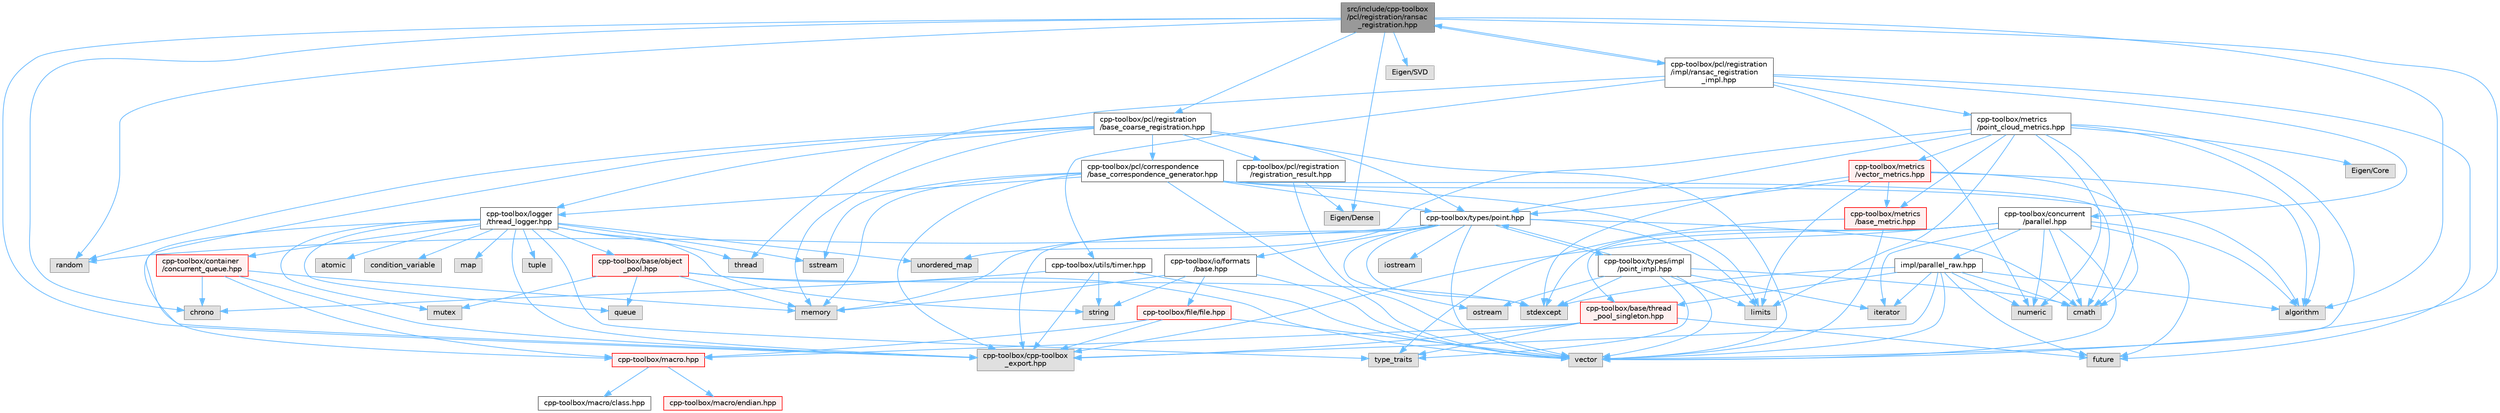 digraph "src/include/cpp-toolbox/pcl/registration/ransac_registration.hpp"
{
 // LATEX_PDF_SIZE
  bgcolor="transparent";
  edge [fontname=Helvetica,fontsize=10,labelfontname=Helvetica,labelfontsize=10];
  node [fontname=Helvetica,fontsize=10,shape=box,height=0.2,width=0.4];
  Node1 [id="Node000001",label="src/include/cpp-toolbox\l/pcl/registration/ransac\l_registration.hpp",height=0.2,width=0.4,color="gray40", fillcolor="grey60", style="filled", fontcolor="black",tooltip=" "];
  Node1 -> Node2 [id="edge1_Node000001_Node000002",color="steelblue1",style="solid",tooltip=" "];
  Node2 [id="Node000002",label="algorithm",height=0.2,width=0.4,color="grey60", fillcolor="#E0E0E0", style="filled",tooltip=" "];
  Node1 -> Node3 [id="edge2_Node000001_Node000003",color="steelblue1",style="solid",tooltip=" "];
  Node3 [id="Node000003",label="chrono",height=0.2,width=0.4,color="grey60", fillcolor="#E0E0E0", style="filled",tooltip=" "];
  Node1 -> Node4 [id="edge3_Node000001_Node000004",color="steelblue1",style="solid",tooltip=" "];
  Node4 [id="Node000004",label="random",height=0.2,width=0.4,color="grey60", fillcolor="#E0E0E0", style="filled",tooltip=" "];
  Node1 -> Node5 [id="edge4_Node000001_Node000005",color="steelblue1",style="solid",tooltip=" "];
  Node5 [id="Node000005",label="vector",height=0.2,width=0.4,color="grey60", fillcolor="#E0E0E0", style="filled",tooltip=" "];
  Node1 -> Node6 [id="edge5_Node000001_Node000006",color="steelblue1",style="solid",tooltip=" "];
  Node6 [id="Node000006",label="Eigen/Dense",height=0.2,width=0.4,color="grey60", fillcolor="#E0E0E0", style="filled",tooltip=" "];
  Node1 -> Node7 [id="edge6_Node000001_Node000007",color="steelblue1",style="solid",tooltip=" "];
  Node7 [id="Node000007",label="Eigen/SVD",height=0.2,width=0.4,color="grey60", fillcolor="#E0E0E0", style="filled",tooltip=" "];
  Node1 -> Node8 [id="edge7_Node000001_Node000008",color="steelblue1",style="solid",tooltip=" "];
  Node8 [id="Node000008",label="cpp-toolbox/cpp-toolbox\l_export.hpp",height=0.2,width=0.4,color="grey60", fillcolor="#E0E0E0", style="filled",tooltip=" "];
  Node1 -> Node9 [id="edge8_Node000001_Node000009",color="steelblue1",style="solid",tooltip=" "];
  Node9 [id="Node000009",label="cpp-toolbox/pcl/registration\l/base_coarse_registration.hpp",height=0.2,width=0.4,color="grey40", fillcolor="white", style="filled",URL="$base__coarse__registration_8hpp.html",tooltip=" "];
  Node9 -> Node10 [id="edge9_Node000009_Node000010",color="steelblue1",style="solid",tooltip=" "];
  Node10 [id="Node000010",label="memory",height=0.2,width=0.4,color="grey60", fillcolor="#E0E0E0", style="filled",tooltip=" "];
  Node9 -> Node5 [id="edge10_Node000009_Node000005",color="steelblue1",style="solid",tooltip=" "];
  Node9 -> Node4 [id="edge11_Node000009_Node000004",color="steelblue1",style="solid",tooltip=" "];
  Node9 -> Node8 [id="edge12_Node000009_Node000008",color="steelblue1",style="solid",tooltip=" "];
  Node9 -> Node11 [id="edge13_Node000009_Node000011",color="steelblue1",style="solid",tooltip=" "];
  Node11 [id="Node000011",label="cpp-toolbox/pcl/correspondence\l/base_correspondence_generator.hpp",height=0.2,width=0.4,color="grey40", fillcolor="white", style="filled",URL="$base__correspondence__generator_8hpp.html",tooltip=" "];
  Node11 -> Node10 [id="edge14_Node000011_Node000010",color="steelblue1",style="solid",tooltip=" "];
  Node11 -> Node5 [id="edge15_Node000011_Node000005",color="steelblue1",style="solid",tooltip=" "];
  Node11 -> Node12 [id="edge16_Node000011_Node000012",color="steelblue1",style="solid",tooltip=" "];
  Node12 [id="Node000012",label="sstream",height=0.2,width=0.4,color="grey60", fillcolor="#E0E0E0", style="filled",tooltip=" "];
  Node11 -> Node2 [id="edge17_Node000011_Node000002",color="steelblue1",style="solid",tooltip=" "];
  Node11 -> Node13 [id="edge18_Node000011_Node000013",color="steelblue1",style="solid",tooltip=" "];
  Node13 [id="Node000013",label="limits",height=0.2,width=0.4,color="grey60", fillcolor="#E0E0E0", style="filled",tooltip=" "];
  Node11 -> Node14 [id="edge19_Node000011_Node000014",color="steelblue1",style="solid",tooltip=" "];
  Node14 [id="Node000014",label="cmath",height=0.2,width=0.4,color="grey60", fillcolor="#E0E0E0", style="filled",tooltip=" "];
  Node11 -> Node15 [id="edge20_Node000011_Node000015",color="steelblue1",style="solid",tooltip=" "];
  Node15 [id="Node000015",label="cpp-toolbox/types/point.hpp",height=0.2,width=0.4,color="grey40", fillcolor="white", style="filled",URL="$point_8hpp.html",tooltip=" "];
  Node15 -> Node14 [id="edge21_Node000015_Node000014",color="steelblue1",style="solid",tooltip=" "];
  Node15 -> Node16 [id="edge22_Node000015_Node000016",color="steelblue1",style="solid",tooltip=" "];
  Node16 [id="Node000016",label="iostream",height=0.2,width=0.4,color="grey60", fillcolor="#E0E0E0", style="filled",tooltip=" "];
  Node15 -> Node13 [id="edge23_Node000015_Node000013",color="steelblue1",style="solid",tooltip=" "];
  Node15 -> Node10 [id="edge24_Node000015_Node000010",color="steelblue1",style="solid",tooltip=" "];
  Node15 -> Node17 [id="edge25_Node000015_Node000017",color="steelblue1",style="solid",tooltip=" "];
  Node17 [id="Node000017",label="ostream",height=0.2,width=0.4,color="grey60", fillcolor="#E0E0E0", style="filled",tooltip=" "];
  Node15 -> Node4 [id="edge26_Node000015_Node000004",color="steelblue1",style="solid",tooltip=" "];
  Node15 -> Node18 [id="edge27_Node000015_Node000018",color="steelblue1",style="solid",tooltip=" "];
  Node18 [id="Node000018",label="stdexcept",height=0.2,width=0.4,color="grey60", fillcolor="#E0E0E0", style="filled",tooltip=" "];
  Node15 -> Node5 [id="edge28_Node000015_Node000005",color="steelblue1",style="solid",tooltip=" "];
  Node15 -> Node8 [id="edge29_Node000015_Node000008",color="steelblue1",style="solid",tooltip=" "];
  Node15 -> Node19 [id="edge30_Node000015_Node000019",color="steelblue1",style="solid",tooltip=" "];
  Node19 [id="Node000019",label="cpp-toolbox/io/formats\l/base.hpp",height=0.2,width=0.4,color="grey40", fillcolor="white", style="filled",URL="$io_2formats_2base_8hpp.html",tooltip=" "];
  Node19 -> Node10 [id="edge31_Node000019_Node000010",color="steelblue1",style="solid",tooltip=" "];
  Node19 -> Node20 [id="edge32_Node000019_Node000020",color="steelblue1",style="solid",tooltip=" "];
  Node20 [id="Node000020",label="string",height=0.2,width=0.4,color="grey60", fillcolor="#E0E0E0", style="filled",tooltip=" "];
  Node19 -> Node5 [id="edge33_Node000019_Node000005",color="steelblue1",style="solid",tooltip=" "];
  Node19 -> Node21 [id="edge34_Node000019_Node000021",color="steelblue1",style="solid",tooltip=" "];
  Node21 [id="Node000021",label="cpp-toolbox/file/file.hpp",height=0.2,width=0.4,color="red", fillcolor="#FFF0F0", style="filled",URL="$file_8hpp.html",tooltip=" "];
  Node21 -> Node5 [id="edge35_Node000021_Node000005",color="steelblue1",style="solid",tooltip=" "];
  Node21 -> Node8 [id="edge36_Node000021_Node000008",color="steelblue1",style="solid",tooltip=" "];
  Node21 -> Node24 [id="edge37_Node000021_Node000024",color="steelblue1",style="solid",tooltip=" "];
  Node24 [id="Node000024",label="cpp-toolbox/macro.hpp",height=0.2,width=0.4,color="red", fillcolor="#FFF0F0", style="filled",URL="$macro_8hpp.html",tooltip="通用的编译器、平台、架构检测和实用宏定义 / Common macros for compiler, platform, architecture detection and utility macro..."];
  Node24 -> Node25 [id="edge38_Node000024_Node000025",color="steelblue1",style="solid",tooltip=" "];
  Node25 [id="Node000025",label="cpp-toolbox/macro/class.hpp",height=0.2,width=0.4,color="grey40", fillcolor="white", style="filled",URL="$class_8hpp.html",tooltip=" "];
  Node24 -> Node26 [id="edge39_Node000024_Node000026",color="steelblue1",style="solid",tooltip=" "];
  Node26 [id="Node000026",label="cpp-toolbox/macro/endian.hpp",height=0.2,width=0.4,color="red", fillcolor="#FFF0F0", style="filled",URL="$endian_8hpp.html",tooltip=" "];
  Node15 -> Node29 [id="edge40_Node000015_Node000029",color="steelblue1",style="solid",tooltip=" "];
  Node29 [id="Node000029",label="cpp-toolbox/types/impl\l/point_impl.hpp",height=0.2,width=0.4,color="grey40", fillcolor="white", style="filled",URL="$point__impl_8hpp.html",tooltip=" "];
  Node29 -> Node14 [id="edge41_Node000029_Node000014",color="steelblue1",style="solid",tooltip=" "];
  Node29 -> Node30 [id="edge42_Node000029_Node000030",color="steelblue1",style="solid",tooltip=" "];
  Node30 [id="Node000030",label="iterator",height=0.2,width=0.4,color="grey60", fillcolor="#E0E0E0", style="filled",tooltip=" "];
  Node29 -> Node13 [id="edge43_Node000029_Node000013",color="steelblue1",style="solid",tooltip=" "];
  Node29 -> Node17 [id="edge44_Node000029_Node000017",color="steelblue1",style="solid",tooltip=" "];
  Node29 -> Node18 [id="edge45_Node000029_Node000018",color="steelblue1",style="solid",tooltip=" "];
  Node29 -> Node31 [id="edge46_Node000029_Node000031",color="steelblue1",style="solid",tooltip=" "];
  Node31 [id="Node000031",label="type_traits",height=0.2,width=0.4,color="grey60", fillcolor="#E0E0E0", style="filled",tooltip=" "];
  Node29 -> Node5 [id="edge47_Node000029_Node000005",color="steelblue1",style="solid",tooltip=" "];
  Node29 -> Node15 [id="edge48_Node000029_Node000015",color="steelblue1",style="solid",tooltip=" "];
  Node11 -> Node8 [id="edge49_Node000011_Node000008",color="steelblue1",style="solid",tooltip=" "];
  Node11 -> Node32 [id="edge50_Node000011_Node000032",color="steelblue1",style="solid",tooltip=" "];
  Node32 [id="Node000032",label="cpp-toolbox/logger\l/thread_logger.hpp",height=0.2,width=0.4,color="grey40", fillcolor="white", style="filled",URL="$thread__logger_8hpp.html",tooltip=" "];
  Node32 -> Node33 [id="edge51_Node000032_Node000033",color="steelblue1",style="solid",tooltip=" "];
  Node33 [id="Node000033",label="atomic",height=0.2,width=0.4,color="grey60", fillcolor="#E0E0E0", style="filled",tooltip=" "];
  Node32 -> Node34 [id="edge52_Node000032_Node000034",color="steelblue1",style="solid",tooltip=" "];
  Node34 [id="Node000034",label="condition_variable",height=0.2,width=0.4,color="grey60", fillcolor="#E0E0E0", style="filled",tooltip=" "];
  Node32 -> Node35 [id="edge53_Node000032_Node000035",color="steelblue1",style="solid",tooltip=" "];
  Node35 [id="Node000035",label="map",height=0.2,width=0.4,color="grey60", fillcolor="#E0E0E0", style="filled",tooltip=" "];
  Node32 -> Node36 [id="edge54_Node000032_Node000036",color="steelblue1",style="solid",tooltip=" "];
  Node36 [id="Node000036",label="mutex",height=0.2,width=0.4,color="grey60", fillcolor="#E0E0E0", style="filled",tooltip=" "];
  Node32 -> Node37 [id="edge55_Node000032_Node000037",color="steelblue1",style="solid",tooltip=" "];
  Node37 [id="Node000037",label="queue",height=0.2,width=0.4,color="grey60", fillcolor="#E0E0E0", style="filled",tooltip=" "];
  Node32 -> Node12 [id="edge56_Node000032_Node000012",color="steelblue1",style="solid",tooltip=" "];
  Node32 -> Node20 [id="edge57_Node000032_Node000020",color="steelblue1",style="solid",tooltip=" "];
  Node32 -> Node38 [id="edge58_Node000032_Node000038",color="steelblue1",style="solid",tooltip=" "];
  Node38 [id="Node000038",label="thread",height=0.2,width=0.4,color="grey60", fillcolor="#E0E0E0", style="filled",tooltip=" "];
  Node32 -> Node39 [id="edge59_Node000032_Node000039",color="steelblue1",style="solid",tooltip=" "];
  Node39 [id="Node000039",label="tuple",height=0.2,width=0.4,color="grey60", fillcolor="#E0E0E0", style="filled",tooltip=" "];
  Node32 -> Node31 [id="edge60_Node000032_Node000031",color="steelblue1",style="solid",tooltip=" "];
  Node32 -> Node40 [id="edge61_Node000032_Node000040",color="steelblue1",style="solid",tooltip=" "];
  Node40 [id="Node000040",label="unordered_map",height=0.2,width=0.4,color="grey60", fillcolor="#E0E0E0", style="filled",tooltip=" "];
  Node32 -> Node8 [id="edge62_Node000032_Node000008",color="steelblue1",style="solid",tooltip=" "];
  Node32 -> Node24 [id="edge63_Node000032_Node000024",color="steelblue1",style="solid",tooltip=" "];
  Node32 -> Node41 [id="edge64_Node000032_Node000041",color="steelblue1",style="solid",tooltip=" "];
  Node41 [id="Node000041",label="cpp-toolbox/container\l/concurrent_queue.hpp",height=0.2,width=0.4,color="red", fillcolor="#FFF0F0", style="filled",URL="$concurrent__queue_8hpp.html",tooltip=" "];
  Node41 -> Node3 [id="edge65_Node000041_Node000003",color="steelblue1",style="solid",tooltip=" "];
  Node41 -> Node10 [id="edge66_Node000041_Node000010",color="steelblue1",style="solid",tooltip=" "];
  Node41 -> Node8 [id="edge67_Node000041_Node000008",color="steelblue1",style="solid",tooltip=" "];
  Node41 -> Node24 [id="edge68_Node000041_Node000024",color="steelblue1",style="solid",tooltip=" "];
  Node32 -> Node45 [id="edge69_Node000032_Node000045",color="steelblue1",style="solid",tooltip=" "];
  Node45 [id="Node000045",label="cpp-toolbox/base/object\l_pool.hpp",height=0.2,width=0.4,color="red", fillcolor="#FFF0F0", style="filled",URL="$object__pool_8hpp.html",tooltip=" "];
  Node45 -> Node10 [id="edge70_Node000045_Node000010",color="steelblue1",style="solid",tooltip=" "];
  Node45 -> Node36 [id="edge71_Node000045_Node000036",color="steelblue1",style="solid",tooltip=" "];
  Node45 -> Node37 [id="edge72_Node000045_Node000037",color="steelblue1",style="solid",tooltip=" "];
  Node45 -> Node18 [id="edge73_Node000045_Node000018",color="steelblue1",style="solid",tooltip=" "];
  Node45 -> Node5 [id="edge74_Node000045_Node000005",color="steelblue1",style="solid",tooltip=" "];
  Node9 -> Node46 [id="edge75_Node000009_Node000046",color="steelblue1",style="solid",tooltip=" "];
  Node46 [id="Node000046",label="cpp-toolbox/pcl/registration\l/registration_result.hpp",height=0.2,width=0.4,color="grey40", fillcolor="white", style="filled",URL="$registration__result_8hpp.html",tooltip=" "];
  Node46 -> Node5 [id="edge76_Node000046_Node000005",color="steelblue1",style="solid",tooltip=" "];
  Node46 -> Node6 [id="edge77_Node000046_Node000006",color="steelblue1",style="solid",tooltip=" "];
  Node9 -> Node15 [id="edge78_Node000009_Node000015",color="steelblue1",style="solid",tooltip=" "];
  Node9 -> Node32 [id="edge79_Node000009_Node000032",color="steelblue1",style="solid",tooltip=" "];
  Node1 -> Node47 [id="edge80_Node000001_Node000047",color="steelblue1",style="solid",tooltip=" "];
  Node47 [id="Node000047",label="cpp-toolbox/pcl/registration\l/impl/ransac_registration\l_impl.hpp",height=0.2,width=0.4,color="grey40", fillcolor="white", style="filled",URL="$ransac__registration__impl_8hpp.html",tooltip=" "];
  Node47 -> Node48 [id="edge81_Node000047_Node000048",color="steelblue1",style="solid",tooltip=" "];
  Node48 [id="Node000048",label="future",height=0.2,width=0.4,color="grey60", fillcolor="#E0E0E0", style="filled",tooltip=" "];
  Node47 -> Node49 [id="edge82_Node000047_Node000049",color="steelblue1",style="solid",tooltip=" "];
  Node49 [id="Node000049",label="numeric",height=0.2,width=0.4,color="grey60", fillcolor="#E0E0E0", style="filled",tooltip=" "];
  Node47 -> Node38 [id="edge83_Node000047_Node000038",color="steelblue1",style="solid",tooltip=" "];
  Node47 -> Node50 [id="edge84_Node000047_Node000050",color="steelblue1",style="solid",tooltip=" "];
  Node50 [id="Node000050",label="cpp-toolbox/concurrent\l/parallel.hpp",height=0.2,width=0.4,color="grey40", fillcolor="white", style="filled",URL="$parallel_8hpp.html",tooltip=" "];
  Node50 -> Node2 [id="edge85_Node000050_Node000002",color="steelblue1",style="solid",tooltip=" "];
  Node50 -> Node14 [id="edge86_Node000050_Node000014",color="steelblue1",style="solid",tooltip=" "];
  Node50 -> Node48 [id="edge87_Node000050_Node000048",color="steelblue1",style="solid",tooltip=" "];
  Node50 -> Node30 [id="edge88_Node000050_Node000030",color="steelblue1",style="solid",tooltip=" "];
  Node50 -> Node49 [id="edge89_Node000050_Node000049",color="steelblue1",style="solid",tooltip=" "];
  Node50 -> Node18 [id="edge90_Node000050_Node000018",color="steelblue1",style="solid",tooltip=" "];
  Node50 -> Node5 [id="edge91_Node000050_Node000005",color="steelblue1",style="solid",tooltip=" "];
  Node50 -> Node8 [id="edge92_Node000050_Node000008",color="steelblue1",style="solid",tooltip=" "];
  Node50 -> Node51 [id="edge93_Node000050_Node000051",color="steelblue1",style="solid",tooltip=" "];
  Node51 [id="Node000051",label="cpp-toolbox/base/thread\l_pool_singleton.hpp",height=0.2,width=0.4,color="red", fillcolor="#FFF0F0", style="filled",URL="$thread__pool__singleton_8hpp.html",tooltip=" "];
  Node51 -> Node48 [id="edge94_Node000051_Node000048",color="steelblue1",style="solid",tooltip=" "];
  Node51 -> Node31 [id="edge95_Node000051_Node000031",color="steelblue1",style="solid",tooltip=" "];
  Node51 -> Node8 [id="edge96_Node000051_Node000008",color="steelblue1",style="solid",tooltip=" "];
  Node51 -> Node24 [id="edge97_Node000051_Node000024",color="steelblue1",style="solid",tooltip=" "];
  Node50 -> Node55 [id="edge98_Node000050_Node000055",color="steelblue1",style="solid",tooltip=" "];
  Node55 [id="Node000055",label="impl/parallel_raw.hpp",height=0.2,width=0.4,color="grey40", fillcolor="white", style="filled",URL="$parallel__raw_8hpp.html",tooltip=" "];
  Node55 -> Node2 [id="edge99_Node000055_Node000002",color="steelblue1",style="solid",tooltip=" "];
  Node55 -> Node14 [id="edge100_Node000055_Node000014",color="steelblue1",style="solid",tooltip=" "];
  Node55 -> Node48 [id="edge101_Node000055_Node000048",color="steelblue1",style="solid",tooltip=" "];
  Node55 -> Node30 [id="edge102_Node000055_Node000030",color="steelblue1",style="solid",tooltip=" "];
  Node55 -> Node49 [id="edge103_Node000055_Node000049",color="steelblue1",style="solid",tooltip=" "];
  Node55 -> Node18 [id="edge104_Node000055_Node000018",color="steelblue1",style="solid",tooltip=" "];
  Node55 -> Node5 [id="edge105_Node000055_Node000005",color="steelblue1",style="solid",tooltip=" "];
  Node55 -> Node51 [id="edge106_Node000055_Node000051",color="steelblue1",style="solid",tooltip=" "];
  Node55 -> Node8 [id="edge107_Node000055_Node000008",color="steelblue1",style="solid",tooltip=" "];
  Node47 -> Node56 [id="edge108_Node000047_Node000056",color="steelblue1",style="solid",tooltip=" "];
  Node56 [id="Node000056",label="cpp-toolbox/metrics\l/point_cloud_metrics.hpp",height=0.2,width=0.4,color="grey40", fillcolor="white", style="filled",URL="$point__cloud__metrics_8hpp.html",tooltip=" "];
  Node56 -> Node2 [id="edge109_Node000056_Node000002",color="steelblue1",style="solid",tooltip=" "];
  Node56 -> Node14 [id="edge110_Node000056_Node000014",color="steelblue1",style="solid",tooltip=" "];
  Node56 -> Node13 [id="edge111_Node000056_Node000013",color="steelblue1",style="solid",tooltip=" "];
  Node56 -> Node49 [id="edge112_Node000056_Node000049",color="steelblue1",style="solid",tooltip=" "];
  Node56 -> Node40 [id="edge113_Node000056_Node000040",color="steelblue1",style="solid",tooltip=" "];
  Node56 -> Node5 [id="edge114_Node000056_Node000005",color="steelblue1",style="solid",tooltip=" "];
  Node56 -> Node57 [id="edge115_Node000056_Node000057",color="steelblue1",style="solid",tooltip=" "];
  Node57 [id="Node000057",label="Eigen/Core",height=0.2,width=0.4,color="grey60", fillcolor="#E0E0E0", style="filled",tooltip=" "];
  Node56 -> Node58 [id="edge116_Node000056_Node000058",color="steelblue1",style="solid",tooltip=" "];
  Node58 [id="Node000058",label="cpp-toolbox/metrics\l/base_metric.hpp",height=0.2,width=0.4,color="red", fillcolor="#FFF0F0", style="filled",URL="$base__metric_8hpp.html",tooltip=" "];
  Node58 -> Node5 [id="edge117_Node000058_Node000005",color="steelblue1",style="solid",tooltip=" "];
  Node58 -> Node31 [id="edge118_Node000058_Node000031",color="steelblue1",style="solid",tooltip=" "];
  Node56 -> Node60 [id="edge119_Node000056_Node000060",color="steelblue1",style="solid",tooltip=" "];
  Node60 [id="Node000060",label="cpp-toolbox/metrics\l/vector_metrics.hpp",height=0.2,width=0.4,color="red", fillcolor="#FFF0F0", style="filled",URL="$vector__metrics_8hpp.html",tooltip=" "];
  Node60 -> Node2 [id="edge120_Node000060_Node000002",color="steelblue1",style="solid",tooltip=" "];
  Node60 -> Node14 [id="edge121_Node000060_Node000014",color="steelblue1",style="solid",tooltip=" "];
  Node60 -> Node13 [id="edge122_Node000060_Node000013",color="steelblue1",style="solid",tooltip=" "];
  Node60 -> Node18 [id="edge123_Node000060_Node000018",color="steelblue1",style="solid",tooltip=" "];
  Node60 -> Node58 [id="edge124_Node000060_Node000058",color="steelblue1",style="solid",tooltip=" "];
  Node60 -> Node15 [id="edge125_Node000060_Node000015",color="steelblue1",style="solid",tooltip=" "];
  Node56 -> Node15 [id="edge126_Node000056_Node000015",color="steelblue1",style="solid",tooltip=" "];
  Node47 -> Node1 [id="edge127_Node000047_Node000001",color="steelblue1",style="solid",tooltip=" "];
  Node47 -> Node62 [id="edge128_Node000047_Node000062",color="steelblue1",style="solid",tooltip=" "];
  Node62 [id="Node000062",label="cpp-toolbox/utils/timer.hpp",height=0.2,width=0.4,color="grey40", fillcolor="white", style="filled",URL="$timer_8hpp.html",tooltip=" "];
  Node62 -> Node3 [id="edge129_Node000062_Node000003",color="steelblue1",style="solid",tooltip=" "];
  Node62 -> Node20 [id="edge130_Node000062_Node000020",color="steelblue1",style="solid",tooltip=" "];
  Node62 -> Node5 [id="edge131_Node000062_Node000005",color="steelblue1",style="solid",tooltip=" "];
  Node62 -> Node8 [id="edge132_Node000062_Node000008",color="steelblue1",style="solid",tooltip=" "];
}

